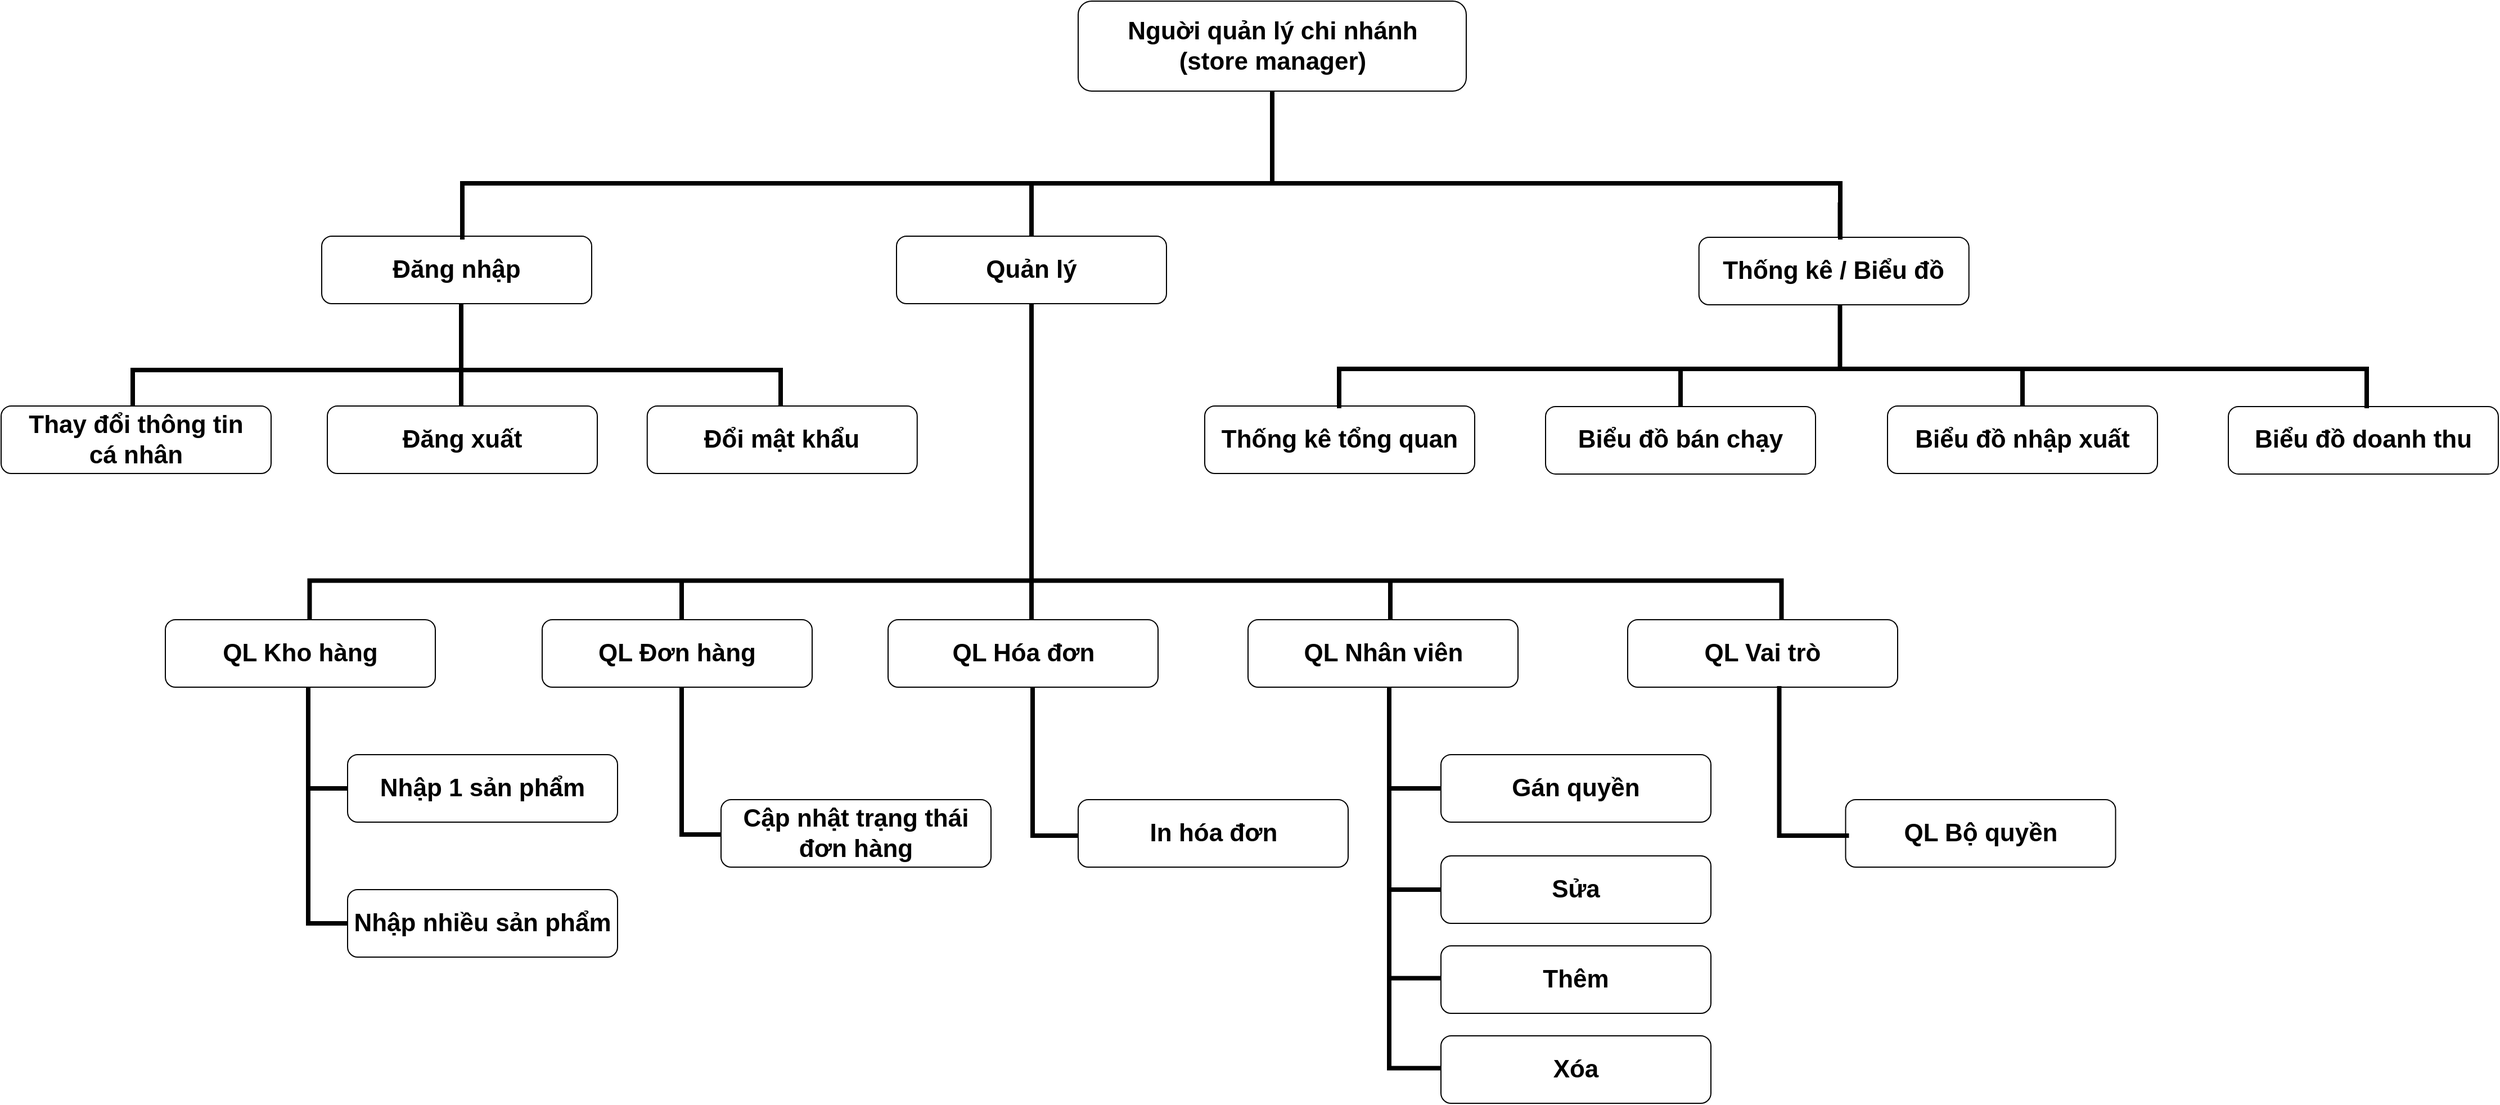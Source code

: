 <mxfile version="13.9.9" type="device"><diagram id="Bw6Ybsqv5_C3Tavka7RW" name="Page-1"><mxGraphModel dx="2270" dy="-277" grid="1" gridSize="10" guides="1" tooltips="1" connect="1" arrows="1" fold="1" page="1" pageScale="1" pageWidth="850" pageHeight="1100" math="0" shadow="0"><root><mxCell id="0"/><mxCell id="1" parent="0"/><mxCell id="LcYFgO77uvfM5ppRjvKl-173" value="" style="shape=partialRectangle;whiteSpace=wrap;html=1;bottom=0;right=0;fillColor=none;strokeWidth=4;fontSize=56;direction=north;" vertex="1" parent="1"><mxGeometry x="954" y="2560" width="60" height="98.75" as="geometry"/></mxCell><mxCell id="LcYFgO77uvfM5ppRjvKl-174" value="" style="shape=partialRectangle;whiteSpace=wrap;html=1;bottom=0;right=0;fillColor=none;strokeWidth=4;fontSize=56;direction=north;" vertex="1" parent="1"><mxGeometry x="954" y="2640" width="60" height="98.75" as="geometry"/></mxCell><mxCell id="LcYFgO77uvfM5ppRjvKl-172" value="" style="shape=partialRectangle;whiteSpace=wrap;html=1;bottom=0;right=0;fillColor=none;strokeWidth=4;fontSize=56;direction=north;" vertex="1" parent="1"><mxGeometry x="954" y="2491.25" width="60" height="88.75" as="geometry"/></mxCell><mxCell id="LcYFgO77uvfM5ppRjvKl-171" value="" style="shape=partialRectangle;whiteSpace=wrap;html=1;bottom=0;right=0;fillColor=none;strokeWidth=4;fontSize=56;direction=north;" vertex="1" parent="1"><mxGeometry x="954" y="2399" width="60" height="91" as="geometry"/></mxCell><mxCell id="LcYFgO77uvfM5ppRjvKl-170" value="" style="shape=partialRectangle;whiteSpace=wrap;html=1;bottom=0;right=0;fillColor=none;strokeWidth=4;fontSize=56;direction=north;" vertex="1" parent="1"><mxGeometry x="637" y="2382" width="60" height="150" as="geometry"/></mxCell><mxCell id="LcYFgO77uvfM5ppRjvKl-169" value="" style="shape=partialRectangle;whiteSpace=wrap;html=1;bottom=0;right=0;fillColor=none;strokeWidth=4;fontSize=56;direction=north;" vertex="1" parent="1"><mxGeometry x="325" y="2381" width="60" height="150" as="geometry"/></mxCell><mxCell id="LcYFgO77uvfM5ppRjvKl-168" value="" style="shape=partialRectangle;whiteSpace=wrap;html=1;bottom=0;right=0;fillColor=none;strokeWidth=4;fontSize=56;direction=north;" vertex="1" parent="1"><mxGeometry x="-7" y="2460" width="60" height="150" as="geometry"/></mxCell><mxCell id="LcYFgO77uvfM5ppRjvKl-167" value="" style="shape=partialRectangle;whiteSpace=wrap;html=1;bottom=0;right=0;fillColor=none;strokeWidth=4;fontSize=56;direction=north;" vertex="1" parent="1"><mxGeometry x="-7" y="2400" width="60" height="90" as="geometry"/></mxCell><mxCell id="LcYFgO77uvfM5ppRjvKl-155" value="" style="line;strokeWidth=4;direction=south;html=1;fontSize=56;" vertex="1" parent="1"><mxGeometry x="950" y="2304" width="10" height="50" as="geometry"/></mxCell><mxCell id="LcYFgO77uvfM5ppRjvKl-154" value="" style="line;strokeWidth=4;direction=south;html=1;fontSize=56;" vertex="1" parent="1"><mxGeometry x="320" y="2307" width="10" height="60" as="geometry"/></mxCell><mxCell id="LcYFgO77uvfM5ppRjvKl-152" value="" style="line;strokeWidth=4;direction=south;html=1;fontSize=56;" vertex="1" parent="1"><mxGeometry x="1349.75" y="1969" width="10" height="150" as="geometry"/></mxCell><mxCell id="LcYFgO77uvfM5ppRjvKl-151" value="" style="line;strokeWidth=4;direction=south;html=1;fontSize=56;" vertex="1" parent="1"><mxGeometry x="1512" y="2115.5" width="10" height="40" as="geometry"/></mxCell><mxCell id="LcYFgO77uvfM5ppRjvKl-150" value="" style="line;strokeWidth=4;direction=south;html=1;fontSize=56;" vertex="1" parent="1"><mxGeometry x="1208" y="2115.5" width="10" height="40" as="geometry"/></mxCell><mxCell id="LcYFgO77uvfM5ppRjvKl-148" value="" style="line;strokeWidth=4;direction=south;html=1;fontSize=56;" vertex="1" parent="1"><mxGeometry x="124" y="2050" width="10" height="140" as="geometry"/></mxCell><mxCell id="LcYFgO77uvfM5ppRjvKl-147" value="" style="strokeWidth=4;html=1;shape=mxgraph.flowchart.annotation_1;align=left;pointerEvents=1;fontSize=56;rotation=90;" vertex="1" parent="1"><mxGeometry x="107.5" y="1847.5" width="35" height="576" as="geometry"/></mxCell><mxCell id="LcYFgO77uvfM5ppRjvKl-145" value="" style="line;strokeWidth=4;direction=south;html=1;fontSize=56;" vertex="1" parent="1"><mxGeometry x="631" y="2046.55" width="10" height="303.45" as="geometry"/></mxCell><mxCell id="LcYFgO77uvfM5ppRjvKl-142" value="" style="shape=partialRectangle;whiteSpace=wrap;html=1;bottom=0;right=0;fillColor=none;strokeWidth=4;fontSize=56;" vertex="1" parent="1"><mxGeometry x="636" y="1952" width="534" height="60" as="geometry"/></mxCell><mxCell id="LcYFgO77uvfM5ppRjvKl-2" value="Nguời quản lý chi nhánh&lt;br&gt;(store manager)" style="rounded=1;whiteSpace=wrap;html=1;fontSize=22;fontStyle=1" vertex="1" parent="1"><mxGeometry x="677.5" y="1790" width="345" height="80" as="geometry"/></mxCell><mxCell id="LcYFgO77uvfM5ppRjvKl-20" value="Đăng nhập" style="rounded=1;whiteSpace=wrap;html=1;fontSize=22;fontStyle=1" vertex="1" parent="1"><mxGeometry x="5" y="1999" width="240" height="60" as="geometry"/></mxCell><mxCell id="LcYFgO77uvfM5ppRjvKl-22" value="Đổi mật khẩu" style="rounded=1;whiteSpace=wrap;html=1;fontSize=22;fontStyle=1" vertex="1" parent="1"><mxGeometry x="294.38" y="2150" width="240" height="60" as="geometry"/></mxCell><mxCell id="LcYFgO77uvfM5ppRjvKl-26" value="Thống kê / Biểu đồ" style="rounded=1;whiteSpace=wrap;html=1;fontSize=22;fontStyle=1" vertex="1" parent="1"><mxGeometry x="1229.38" y="2000" width="240" height="60" as="geometry"/></mxCell><mxCell id="LcYFgO77uvfM5ppRjvKl-27" value="Biểu đồ bán chạy" style="rounded=1;whiteSpace=wrap;html=1;fontSize=22;fontStyle=1" vertex="1" parent="1"><mxGeometry x="1093" y="2150.45" width="240" height="60" as="geometry"/></mxCell><mxCell id="LcYFgO77uvfM5ppRjvKl-28" value="Biểu đồ nhập xuất" style="rounded=1;whiteSpace=wrap;html=1;fontSize=22;fontStyle=1" vertex="1" parent="1"><mxGeometry x="1397" y="2150" width="240" height="60" as="geometry"/></mxCell><mxCell id="LcYFgO77uvfM5ppRjvKl-29" value="Biểu đồ doanh thu" style="rounded=1;whiteSpace=wrap;html=1;fontSize=22;fontStyle=1" vertex="1" parent="1"><mxGeometry x="1700" y="2150.45" width="240" height="60" as="geometry"/></mxCell><mxCell id="LcYFgO77uvfM5ppRjvKl-43" value="" style="line;strokeWidth=4;direction=south;html=1;fontSize=56;" vertex="1" parent="1"><mxGeometry x="845" y="1870" width="10" height="80" as="geometry"/></mxCell><mxCell id="LcYFgO77uvfM5ppRjvKl-44" value="" style="shape=partialRectangle;whiteSpace=wrap;html=1;bottom=0;right=0;fillColor=none;strokeWidth=4;fontSize=56;" vertex="1" parent="1"><mxGeometry x="130" y="1952" width="610" height="48" as="geometry"/></mxCell><mxCell id="LcYFgO77uvfM5ppRjvKl-45" value="" style="shape=partialRectangle;whiteSpace=wrap;html=1;bottom=0;right=0;fillColor=none;strokeWidth=4;fontSize=56;direction=east;flipH=1;" vertex="1" parent="1"><mxGeometry x="980" y="1952" width="375" height="48" as="geometry"/></mxCell><mxCell id="LcYFgO77uvfM5ppRjvKl-46" value="Đăng xuất" style="rounded=1;whiteSpace=wrap;html=1;fontSize=22;fontStyle=1" vertex="1" parent="1"><mxGeometry x="10" y="2150" width="240" height="60" as="geometry"/></mxCell><mxCell id="LcYFgO77uvfM5ppRjvKl-55" value="Thống kê tổng quan" style="rounded=1;whiteSpace=wrap;html=1;fontSize=22;fontStyle=1" vertex="1" parent="1"><mxGeometry x="790" y="2150" width="240" height="60" as="geometry"/></mxCell><mxCell id="LcYFgO77uvfM5ppRjvKl-56" value="Thay đổi thông tin&lt;br&gt;cá nhân" style="rounded=1;whiteSpace=wrap;html=1;fontSize=22;fontStyle=1" vertex="1" parent="1"><mxGeometry x="-280" y="2150" width="240" height="60" as="geometry"/></mxCell><mxCell id="LcYFgO77uvfM5ppRjvKl-30" value="Quản lý" style="rounded=1;whiteSpace=wrap;html=1;fontSize=22;fontStyle=1" vertex="1" parent="1"><mxGeometry x="516" y="1999" width="240" height="60" as="geometry"/></mxCell><mxCell id="LcYFgO77uvfM5ppRjvKl-25" value="QL Hóa đơn" style="rounded=1;whiteSpace=wrap;html=1;fontSize=22;fontStyle=1;direction=east;" vertex="1" parent="1"><mxGeometry x="508.5" y="2340" width="240" height="60" as="geometry"/></mxCell><mxCell id="LcYFgO77uvfM5ppRjvKl-49" value="QL Kho hàng" style="rounded=1;whiteSpace=wrap;html=1;fontSize=22;fontStyle=1;direction=east;" vertex="1" parent="1"><mxGeometry x="-134" y="2340" width="240" height="60" as="geometry"/></mxCell><mxCell id="LcYFgO77uvfM5ppRjvKl-50" value="QL Đơn hàng" style="rounded=1;whiteSpace=wrap;html=1;fontSize=22;fontStyle=1;direction=east;" vertex="1" parent="1"><mxGeometry x="201" y="2340" width="240" height="60" as="geometry"/></mxCell><mxCell id="LcYFgO77uvfM5ppRjvKl-120" value="QL Nhân viên" style="rounded=1;whiteSpace=wrap;html=1;fontSize=22;fontStyle=1;direction=east;" vertex="1" parent="1"><mxGeometry x="828.5" y="2340" width="240" height="60" as="geometry"/></mxCell><mxCell id="LcYFgO77uvfM5ppRjvKl-122" value="QL Vai trò" style="rounded=1;whiteSpace=wrap;html=1;fontSize=22;fontStyle=1;direction=east;" vertex="1" parent="1"><mxGeometry x="1166" y="2340" width="240" height="60" as="geometry"/></mxCell><mxCell id="LcYFgO77uvfM5ppRjvKl-149" value="" style="strokeWidth=4;html=1;shape=mxgraph.flowchart.annotation_1;align=left;pointerEvents=1;fontSize=56;rotation=90;" vertex="1" parent="1"><mxGeometry x="1348.75" y="1677.75" width="35" height="913.5" as="geometry"/></mxCell><mxCell id="LcYFgO77uvfM5ppRjvKl-153" value="" style="strokeWidth=4;html=1;shape=mxgraph.flowchart.annotation_1;align=left;pointerEvents=1;fontSize=56;rotation=90;" vertex="1" parent="1"><mxGeometry x="631" y="1668.5" width="35" height="1308.5" as="geometry"/></mxCell><mxCell id="LcYFgO77uvfM5ppRjvKl-156" value="Nhập 1 sản phẩm" style="rounded=1;whiteSpace=wrap;html=1;fontSize=22;fontStyle=1;direction=east;" vertex="1" parent="1"><mxGeometry x="28" y="2460" width="240" height="60" as="geometry"/></mxCell><mxCell id="LcYFgO77uvfM5ppRjvKl-157" value="Nhập nhiều sản phẩm" style="rounded=1;whiteSpace=wrap;html=1;fontSize=22;fontStyle=1;direction=east;" vertex="1" parent="1"><mxGeometry x="28" y="2580" width="240" height="60" as="geometry"/></mxCell><mxCell id="LcYFgO77uvfM5ppRjvKl-158" value="Cập nhật trạng thái đơn hàng" style="rounded=1;whiteSpace=wrap;html=1;fontSize=22;fontStyle=1;direction=east;" vertex="1" parent="1"><mxGeometry x="360" y="2500" width="240" height="60" as="geometry"/></mxCell><mxCell id="LcYFgO77uvfM5ppRjvKl-159" value="In hóa đơn" style="rounded=1;whiteSpace=wrap;html=1;fontSize=22;fontStyle=1;direction=east;" vertex="1" parent="1"><mxGeometry x="677.5" y="2500" width="240" height="60" as="geometry"/></mxCell><mxCell id="LcYFgO77uvfM5ppRjvKl-160" value="Gán quyền" style="rounded=1;whiteSpace=wrap;html=1;fontSize=22;fontStyle=1;direction=east;" vertex="1" parent="1"><mxGeometry x="1000" y="2460" width="240" height="60" as="geometry"/></mxCell><mxCell id="LcYFgO77uvfM5ppRjvKl-163" value="Xóa" style="rounded=1;whiteSpace=wrap;html=1;fontSize=22;fontStyle=1;direction=east;" vertex="1" parent="1"><mxGeometry x="1000" y="2710" width="240" height="60" as="geometry"/></mxCell><mxCell id="LcYFgO77uvfM5ppRjvKl-164" value="Sửa" style="rounded=1;whiteSpace=wrap;html=1;fontSize=22;fontStyle=1;direction=east;" vertex="1" parent="1"><mxGeometry x="1000" y="2550" width="240" height="60" as="geometry"/></mxCell><mxCell id="LcYFgO77uvfM5ppRjvKl-165" value="Thêm" style="rounded=1;whiteSpace=wrap;html=1;fontSize=22;fontStyle=1;direction=east;" vertex="1" parent="1"><mxGeometry x="1000" y="2630" width="240" height="60" as="geometry"/></mxCell><mxCell id="LcYFgO77uvfM5ppRjvKl-166" value="QL Bộ quyền" style="rounded=1;whiteSpace=wrap;html=1;fontSize=22;fontStyle=1;direction=east;" vertex="1" parent="1"><mxGeometry x="1359.75" y="2500" width="240" height="60" as="geometry"/></mxCell><mxCell id="LcYFgO77uvfM5ppRjvKl-175" value="" style="shape=partialRectangle;whiteSpace=wrap;html=1;bottom=0;right=0;fillColor=none;strokeWidth=4;fontSize=56;direction=north;" vertex="1" parent="1"><mxGeometry x="1300.75" y="2401" width="60" height="131" as="geometry"/></mxCell></root></mxGraphModel></diagram></mxfile>